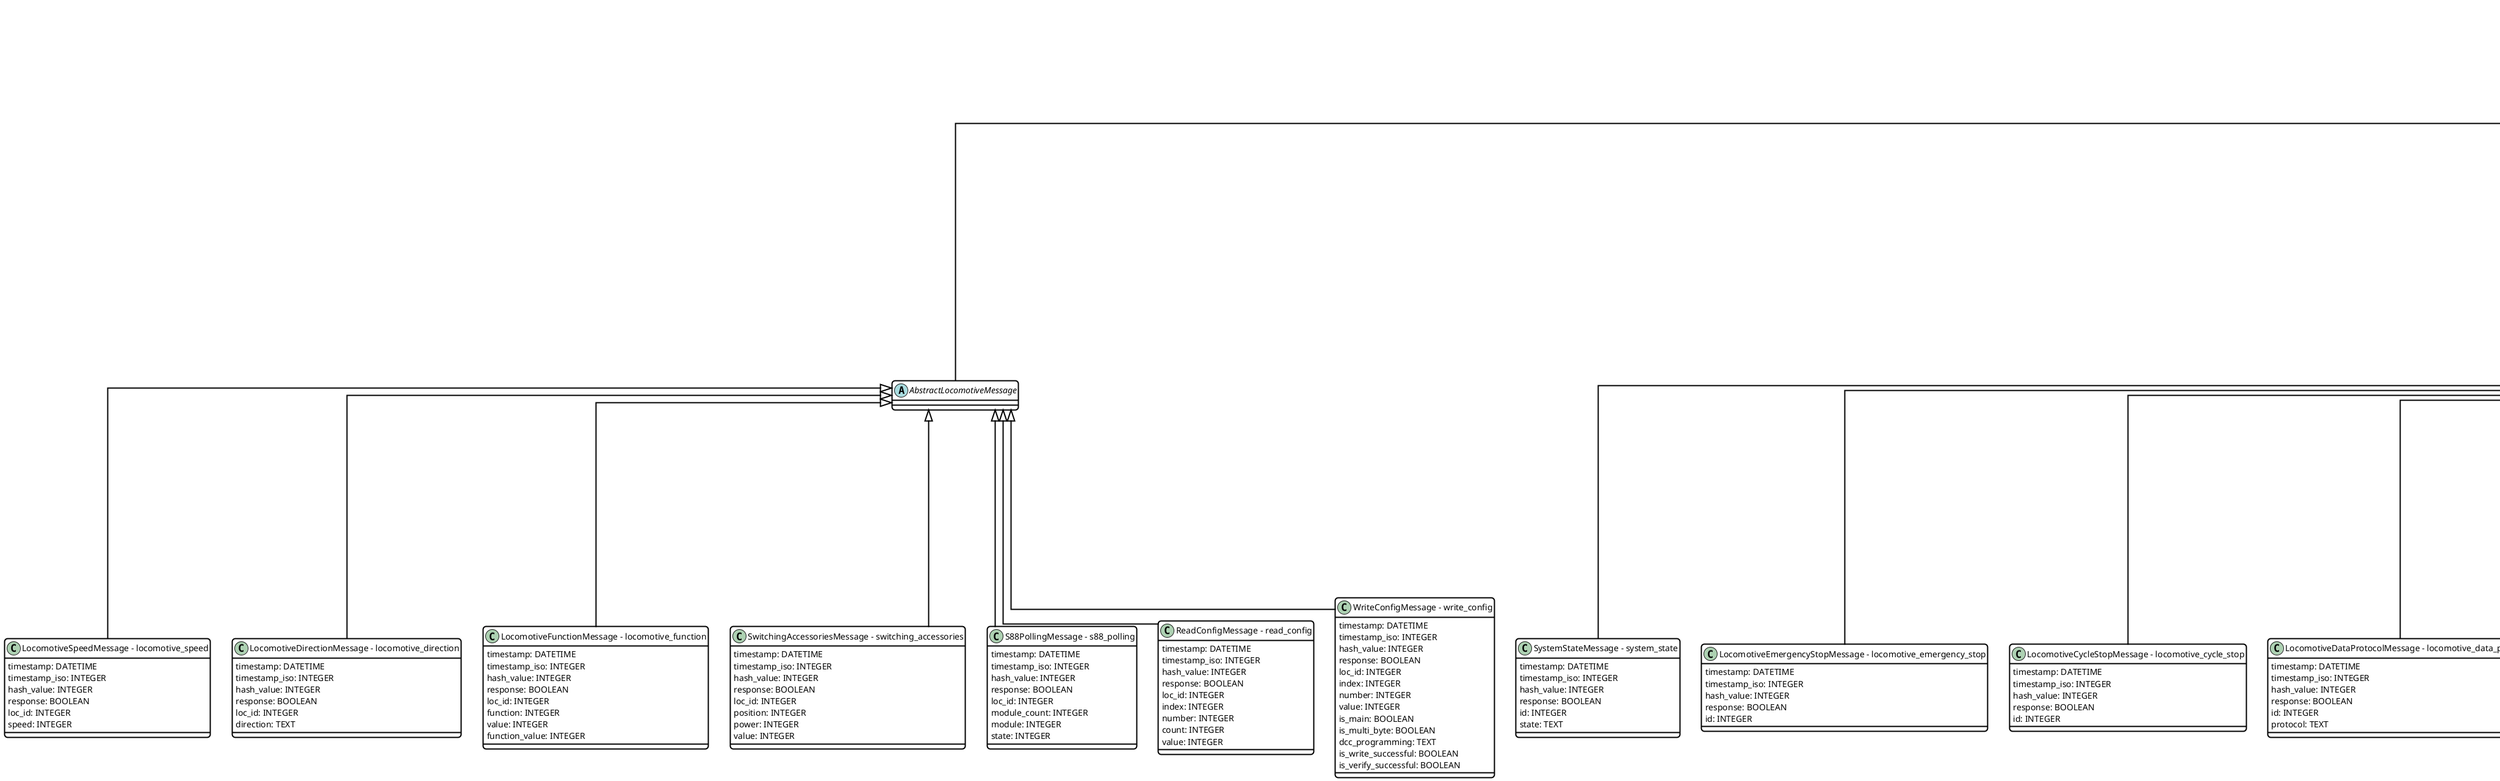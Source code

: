 @startuml
skinparam useBetaStyle true
skinparam linetype ortho

<style>
    classDiagram{
        FontColor Black
        BackgroundColor White
        LineThickness 2
        LineColor Black
        RoundCorner 10
    }
</style>

class AbstractCANMessage {
}
abstract class AbstractCANMessage
Base <|-- AbstractCANMessage
class AbstractLocomotiveMessage {
}
abstract class AbstractLocomotiveMessage
AbstractCANMessage <|-- AbstractLocomotiveMessage
class "LocomotiveSpeedMessage - locomotive_speed" {
timestamp: DATETIME
timestamp_iso: INTEGER
hash_value: INTEGER
response: BOOLEAN
loc_id: INTEGER
speed: INTEGER
}
AbstractLocomotiveMessage <|-- "LocomotiveSpeedMessage - locomotive_speed"
class "LocomotiveDirectionMessage - locomotive_direction" {
timestamp: DATETIME
timestamp_iso: INTEGER
hash_value: INTEGER
response: BOOLEAN
loc_id: INTEGER
direction: TEXT
}
AbstractLocomotiveMessage <|-- "LocomotiveDirectionMessage - locomotive_direction"
class "LocomotiveFunctionMessage - locomotive_function" {
timestamp: DATETIME
timestamp_iso: INTEGER
hash_value: INTEGER
response: BOOLEAN
loc_id: INTEGER
function: INTEGER
value: INTEGER
function_value: INTEGER
}
AbstractLocomotiveMessage <|-- "LocomotiveFunctionMessage - locomotive_function"
class "SwitchingAccessoriesMessage - switching_accessories" {
timestamp: DATETIME
timestamp_iso: INTEGER
hash_value: INTEGER
response: BOOLEAN
loc_id: INTEGER
position: INTEGER
power: INTEGER
value: INTEGER
}
AbstractLocomotiveMessage <|-- "SwitchingAccessoriesMessage - switching_accessories"
class "S88PollingMessage - s88_polling" {
timestamp: DATETIME
timestamp_iso: INTEGER
hash_value: INTEGER
response: BOOLEAN
loc_id: INTEGER
module_count: INTEGER
module: INTEGER
state: INTEGER
}
AbstractLocomotiveMessage <|-- "S88PollingMessage - s88_polling"
class "ReadConfigMessage - read_config" {
timestamp: DATETIME
timestamp_iso: INTEGER
hash_value: INTEGER
response: BOOLEAN
loc_id: INTEGER
index: INTEGER
number: INTEGER
count: INTEGER
value: INTEGER
}
AbstractLocomotiveMessage <|-- "ReadConfigMessage - read_config"
class "WriteConfigMessage - write_config" {
timestamp: DATETIME
timestamp_iso: INTEGER
hash_value: INTEGER
response: BOOLEAN
loc_id: INTEGER
index: INTEGER
number: INTEGER
value: INTEGER
is_main: BOOLEAN
is_multi_byte: BOOLEAN
dcc_programming: TEXT
is_write_successful: BOOLEAN
is_verify_successful: BOOLEAN
}
AbstractLocomotiveMessage <|-- "WriteConfigMessage - write_config"
class AbstractSystemMessage {
}
abstract class AbstractSystemMessage
AbstractCANMessage <|-- AbstractSystemMessage
class "SystemStateMessage - system_state" {
timestamp: DATETIME
timestamp_iso: INTEGER
hash_value: INTEGER
response: BOOLEAN
id: INTEGER
state: TEXT
}
AbstractSystemMessage <|-- "SystemStateMessage - system_state"
class "LocomotiveEmergencyStopMessage - locomotive_emergency_stop" {
timestamp: DATETIME
timestamp_iso: INTEGER
hash_value: INTEGER
response: BOOLEAN
id: INTEGER
}
AbstractSystemMessage <|-- "LocomotiveEmergencyStopMessage - locomotive_emergency_stop"
class "LocomotiveCycleStopMessage - locomotive_cycle_stop" {
timestamp: DATETIME
timestamp_iso: INTEGER
hash_value: INTEGER
response: BOOLEAN
id: INTEGER
}
AbstractSystemMessage <|-- "LocomotiveCycleStopMessage - locomotive_cycle_stop"
class "LocomotiveDataProtocolMessage - locomotive_data_protocol" {
timestamp: DATETIME
timestamp_iso: INTEGER
hash_value: INTEGER
response: BOOLEAN
id: INTEGER
protocol: TEXT
}
AbstractSystemMessage <|-- "LocomotiveDataProtocolMessage - locomotive_data_protocol"
class "AccessoryDecoderSwitchingTimeMessage - accessory_decoder_switching_time" {
timestamp: DATETIME
timestamp_iso: INTEGER
hash_value: INTEGER
response: BOOLEAN
id: INTEGER
time: INTEGER
}
AbstractSystemMessage <|-- "AccessoryDecoderSwitchingTimeMessage - accessory_decoder_switching_time"
class "MfxFastReadMessage - mfx_fast_read" {
timestamp: DATETIME
timestamp_iso: INTEGER
hash_value: INTEGER
response: BOOLEAN
id: INTEGER
mfx_sid: INTEGER
}
AbstractSystemMessage <|-- "MfxFastReadMessage - mfx_fast_read"
class "EnableRailProtocolCommand - enable_rail_protocol" {
timestamp: DATETIME
timestamp_iso: INTEGER
hash_value: INTEGER
response: BOOLEAN
id: INTEGER
bitset: INTEGER
}
AbstractSystemMessage <|-- "EnableRailProtocolCommand - enable_rail_protocol"
class "SetMfxRegisterCounterMessage - set_mfx_register_counter" {
timestamp: DATETIME
timestamp_iso: INTEGER
hash_value: INTEGER
response: BOOLEAN
id: INTEGER
counter: INTEGER
}
AbstractSystemMessage <|-- "SetMfxRegisterCounterMessage - set_mfx_register_counter"
class "SystemOverloadMessage - system_overload" {
timestamp: DATETIME
timestamp_iso: INTEGER
hash_value: INTEGER
response: BOOLEAN
id: INTEGER
channel: INTEGER
}
AbstractSystemMessage <|-- "SystemOverloadMessage - system_overload"
class "SystemStatusMessage - system_status" {
timestamp: DATETIME
timestamp_iso: INTEGER
hash_value: INTEGER
response: BOOLEAN
id: INTEGER
channel: INTEGER
measured_value: INTEGER
}
AbstractSystemMessage <|-- "SystemStatusMessage - system_status"
class "SetSystemIdentifierMessage - set_system_identifier" {
timestamp: DATETIME
timestamp_iso: INTEGER
hash_value: INTEGER
response: BOOLEAN
id: INTEGER
system_id: INTEGER
}
AbstractSystemMessage <|-- "SetSystemIdentifierMessage - set_system_identifier"
class "MfxSeekMessage - mfx_seek" {
timestamp: DATETIME
timestamp_iso: INTEGER
hash_value: INTEGER
response: BOOLEAN
id: INTEGER
}
AbstractSystemMessage <|-- "MfxSeekMessage - mfx_seek"
class "SystemResetMessage - system_reset" {
timestamp: DATETIME
timestamp_iso: INTEGER
hash_value: INTEGER
response: BOOLEAN
id: INTEGER
target: INTEGER
}
AbstractSystemMessage <|-- "SystemResetMessage - system_reset"
class "ConfigMessage - config" {
timestamp: DATETIME
timestamp_iso: INTEGER
hash_value: INTEGER
response: BOOLEAN
config: TEXT
length: INTEGER
}
AbstractCANMessage <|-- "ConfigMessage - config"
class "LocomotiveMetricMessage - locomotive_metrics" {
timestamp: DATETIME
timestamp_iso: INTEGER
mfxuid: INTEGER
loc_id: INTEGER
fuelA: INTEGER
fuelB: INTEGER
sand: INTEGER
distance: INTEGER
}
Base <|-- "LocomotiveMetricMessage - locomotive_metrics"
class "ConfigUsageMessage - config_usage" {
timestamp: DATETIME
timestamp_iso: INTEGER
hash_value: INTEGER
response: BOOLEAN
mfxuid: INTEGER
maxFuelA: INTEGER
maxFuelB: INTEGER
maxSand: INTEGER
faktorFuelA: INTEGER
fuelA: INTEGER
fuelB: INTEGER
sand: INTEGER
alter: INTEGER
}
AbstractCANMessage <|-- "ConfigUsageMessage - config_usage"
class "ConfigLocomotiveMessage - config_locomotive" {
timestamp: DATETIME
timestamp_iso: INTEGER
hash_value: INTEGER
response: BOOLEAN
name: TEXT
vorname: TEXT
uid: INTEGER
mfxuid: INTEGER
adresse: INTEGER
icon: TEXT
typ: TEXT
sid: INTEGER
symbol: INTEGER
tachomax: INTEGER
vmax: INTEGER
vmin: INTEGER
av: INTEGER
bv: INTEGER
volume: INTEGER
spa: INTEGER
spm: INTEGER
ft: INTEGER
velocity: INTEGER
richtung: INTEGER
mfxtyp: INTEGER
blocks: TEXT
}
AbstractCANMessage <|-- "ConfigLocomotiveMessage - config_locomotive"
class "RequestConfigDataMessage - request_config_data" {
timestamp: DATETIME
timestamp_iso: INTEGER
hash_value: INTEGER
response: BOOLEAN
filename: TEXT
}
AbstractCANMessage <|-- "RequestConfigDataMessage - request_config_data"
class "ParticipantPingMessage - participant_ping" {
timestamp: DATETIME
timestamp_iso: INTEGER
hash_value: INTEGER
response: BOOLEAN
sender_id: INTEGER
software_version: INTEGER
device_id: INTEGER
}
AbstractCANMessage <|-- "ParticipantPingMessage - participant_ping"
class "LocomotiveDiscoveryMessage - locomotive_discovery" {
timestamp: DATETIME
timestamp_iso: INTEGER
hash_value: INTEGER
response: BOOLEAN
loc_id: INTEGER
protocol: TEXT
mfx_range: INTEGER
ask_ratio: INTEGER
}
AbstractCANMessage <|-- "LocomotiveDiscoveryMessage - locomotive_discovery"
class "S88EventMessage - s88_event" {
timestamp: DATETIME
timestamp_iso: INTEGER
hash_value: INTEGER
response: BOOLEAN
device_id: INTEGER
contact_id: INTEGER
state_old: INTEGER
state_new: INTEGER
time: INTEGER
}
AbstractCANMessage <|-- "S88EventMessage - s88_event"
class "ServiceStatusDataConfigurationMessage - service_status_data_configuration" {
timestamp: DATETIME
timestamp_iso: INTEGER
hash_value: INTEGER
response: BOOLEAN
device_id: INTEGER
index: INTEGER
count: INTEGER
data: TEXT
}
AbstractCANMessage <|-- "ServiceStatusDataConfigurationMessage - service_status_data_configuration"
class "BootloaderCANBoundMessage - bootloader_can_bound" {
timestamp: DATETIME
timestamp_iso: INTEGER
hash_value: INTEGER
response: BOOLEAN
data: TEXT
}
AbstractCANMessage <|-- "BootloaderCANBoundMessage - bootloader_can_bound"
class AbstractMfxMessage {
}
abstract class AbstractMfxMessage
AbstractCANMessage <|-- AbstractMfxMessage
class "MfxBindMessage - mfx_bind" {
timestamp: DATETIME
timestamp_iso: INTEGER
hash_value: INTEGER
response: BOOLEAN
mfx_uid: INTEGER
mfx_sid: INTEGER
}
AbstractMfxMessage <|-- "MfxBindMessage - mfx_bind"
class "MfxVerifyMessage - mfx_verify" {
timestamp: DATETIME
timestamp_iso: INTEGER
hash_value: INTEGER
response: BOOLEAN
mfx_uid: INTEGER
mfx_sid: INTEGER
ask_ratio: INTEGER
}
AbstractMfxMessage <|-- "MfxVerifyMessage - mfx_verify"
@enduml
